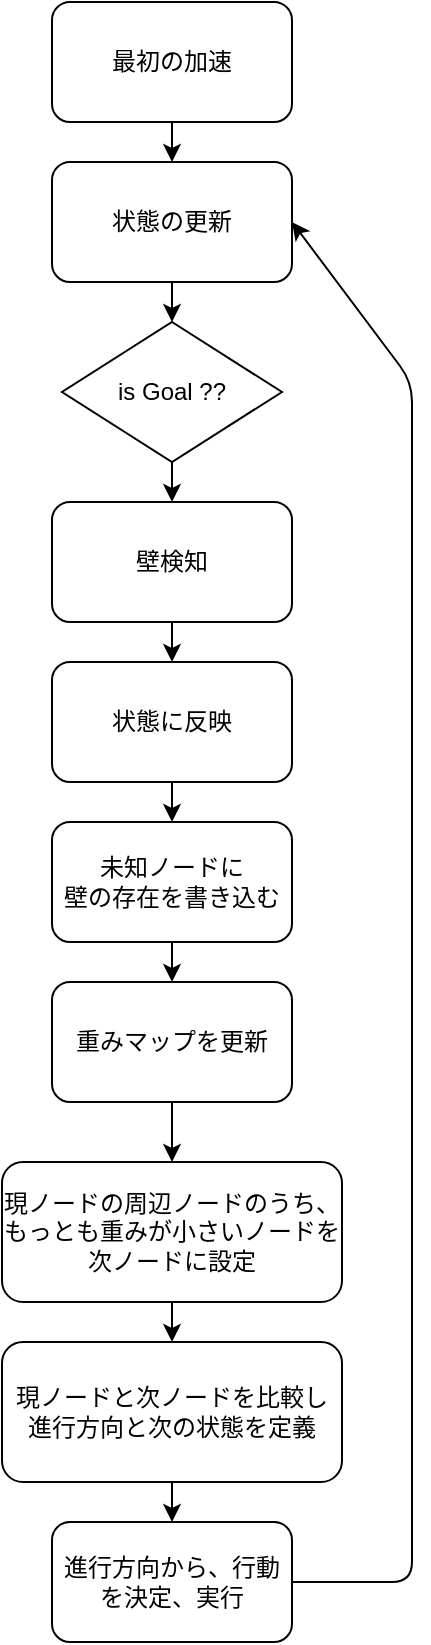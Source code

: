 <mxfile version="20.5.1" type="embed">
    <diagram id="-o1IaoXTx-zh32zpZi1U" name="ページ1">
        <mxGraphModel dx="1054" dy="531" grid="1" gridSize="10" guides="1" tooltips="1" connect="1" arrows="1" fold="1" page="1" pageScale="1" pageWidth="827" pageHeight="1169" math="0" shadow="0">
            <root>
                <mxCell id="0"/>
                <mxCell id="1" parent="0"/>
                <mxCell id="4" value="" style="edgeStyle=none;html=1;endSize=6;jumpSize=6;arcSize=19;" edge="1" parent="1" source="2" target="3">
                    <mxGeometry relative="1" as="geometry"/>
                </mxCell>
                <mxCell id="2" value="最初の加速" style="rounded=1;whiteSpace=wrap;html=1;" vertex="1" parent="1">
                    <mxGeometry x="120" y="50" width="120" height="60" as="geometry"/>
                </mxCell>
                <mxCell id="24" style="edgeStyle=none;jumpSize=6;html=1;exitX=0.5;exitY=1;exitDx=0;exitDy=0;entryX=0.5;entryY=0;entryDx=0;entryDy=0;endSize=6;" edge="1" parent="1" source="3" target="23">
                    <mxGeometry relative="1" as="geometry"/>
                </mxCell>
                <mxCell id="3" value="状態の更新" style="whiteSpace=wrap;html=1;rounded=1;" vertex="1" parent="1">
                    <mxGeometry x="120" y="130" width="120" height="60" as="geometry"/>
                </mxCell>
                <mxCell id="9" value="" style="edgeStyle=none;html=1;" edge="1" parent="1" source="5" target="8">
                    <mxGeometry relative="1" as="geometry"/>
                </mxCell>
                <mxCell id="5" value="壁検知" style="whiteSpace=wrap;html=1;rounded=1;" vertex="1" parent="1">
                    <mxGeometry x="120" y="300" width="120" height="60" as="geometry"/>
                </mxCell>
                <mxCell id="11" value="" style="edgeStyle=none;html=1;" edge="1" parent="1" source="8" target="10">
                    <mxGeometry relative="1" as="geometry"/>
                </mxCell>
                <mxCell id="8" value="状態に反映" style="whiteSpace=wrap;html=1;rounded=1;" vertex="1" parent="1">
                    <mxGeometry x="120" y="380" width="120" height="60" as="geometry"/>
                </mxCell>
                <mxCell id="13" value="" style="edgeStyle=none;html=1;" edge="1" parent="1" source="10" target="12">
                    <mxGeometry relative="1" as="geometry"/>
                </mxCell>
                <mxCell id="10" value="未知ノードに&lt;br&gt;壁の存在を書き込む" style="whiteSpace=wrap;html=1;rounded=1;" vertex="1" parent="1">
                    <mxGeometry x="120" y="460" width="120" height="60" as="geometry"/>
                </mxCell>
                <mxCell id="15" value="" style="edgeStyle=none;html=1;" edge="1" parent="1" source="12" target="14">
                    <mxGeometry relative="1" as="geometry"/>
                </mxCell>
                <mxCell id="12" value="重みマップを更新" style="whiteSpace=wrap;html=1;rounded=1;" vertex="1" parent="1">
                    <mxGeometry x="120" y="540" width="120" height="60" as="geometry"/>
                </mxCell>
                <mxCell id="17" value="" style="edgeStyle=none;jumpSize=6;html=1;endSize=6;" edge="1" parent="1" source="14" target="16">
                    <mxGeometry relative="1" as="geometry"/>
                </mxCell>
                <mxCell id="14" value="現ノードの周辺ノードのうち、&lt;br&gt;もっとも重みが小さいノードを次ノードに設定" style="whiteSpace=wrap;html=1;rounded=1;" vertex="1" parent="1">
                    <mxGeometry x="95" y="630" width="170" height="70" as="geometry"/>
                </mxCell>
                <mxCell id="19" value="" style="edgeStyle=none;jumpSize=6;html=1;endSize=6;" edge="1" parent="1" source="16" target="18">
                    <mxGeometry relative="1" as="geometry"/>
                </mxCell>
                <mxCell id="16" value="現ノードと次ノードを比較し&lt;br&gt;進行方向と次の状態を定義" style="whiteSpace=wrap;html=1;rounded=1;" vertex="1" parent="1">
                    <mxGeometry x="95" y="720" width="170" height="70" as="geometry"/>
                </mxCell>
                <mxCell id="20" style="edgeStyle=none;jumpSize=6;html=1;exitX=1;exitY=0.5;exitDx=0;exitDy=0;entryX=1;entryY=0.5;entryDx=0;entryDy=0;endSize=6;" edge="1" parent="1" source="18" target="3">
                    <mxGeometry relative="1" as="geometry">
                        <Array as="points">
                            <mxPoint x="300" y="840"/>
                            <mxPoint x="300" y="240"/>
                        </Array>
                    </mxGeometry>
                </mxCell>
                <mxCell id="18" value="進行方向から、行動を決定、実行" style="whiteSpace=wrap;html=1;rounded=1;" vertex="1" parent="1">
                    <mxGeometry x="120" y="810" width="120" height="60" as="geometry"/>
                </mxCell>
                <mxCell id="25" style="edgeStyle=none;jumpSize=6;html=1;exitX=0.5;exitY=1;exitDx=0;exitDy=0;entryX=0.5;entryY=0;entryDx=0;entryDy=0;endSize=6;" edge="1" parent="1" source="23" target="5">
                    <mxGeometry relative="1" as="geometry"/>
                </mxCell>
                <mxCell id="23" value="is Goal ??" style="rhombus;whiteSpace=wrap;html=1;" vertex="1" parent="1">
                    <mxGeometry x="125" y="210" width="110" height="70" as="geometry"/>
                </mxCell>
            </root>
        </mxGraphModel>
    </diagram>
</mxfile>